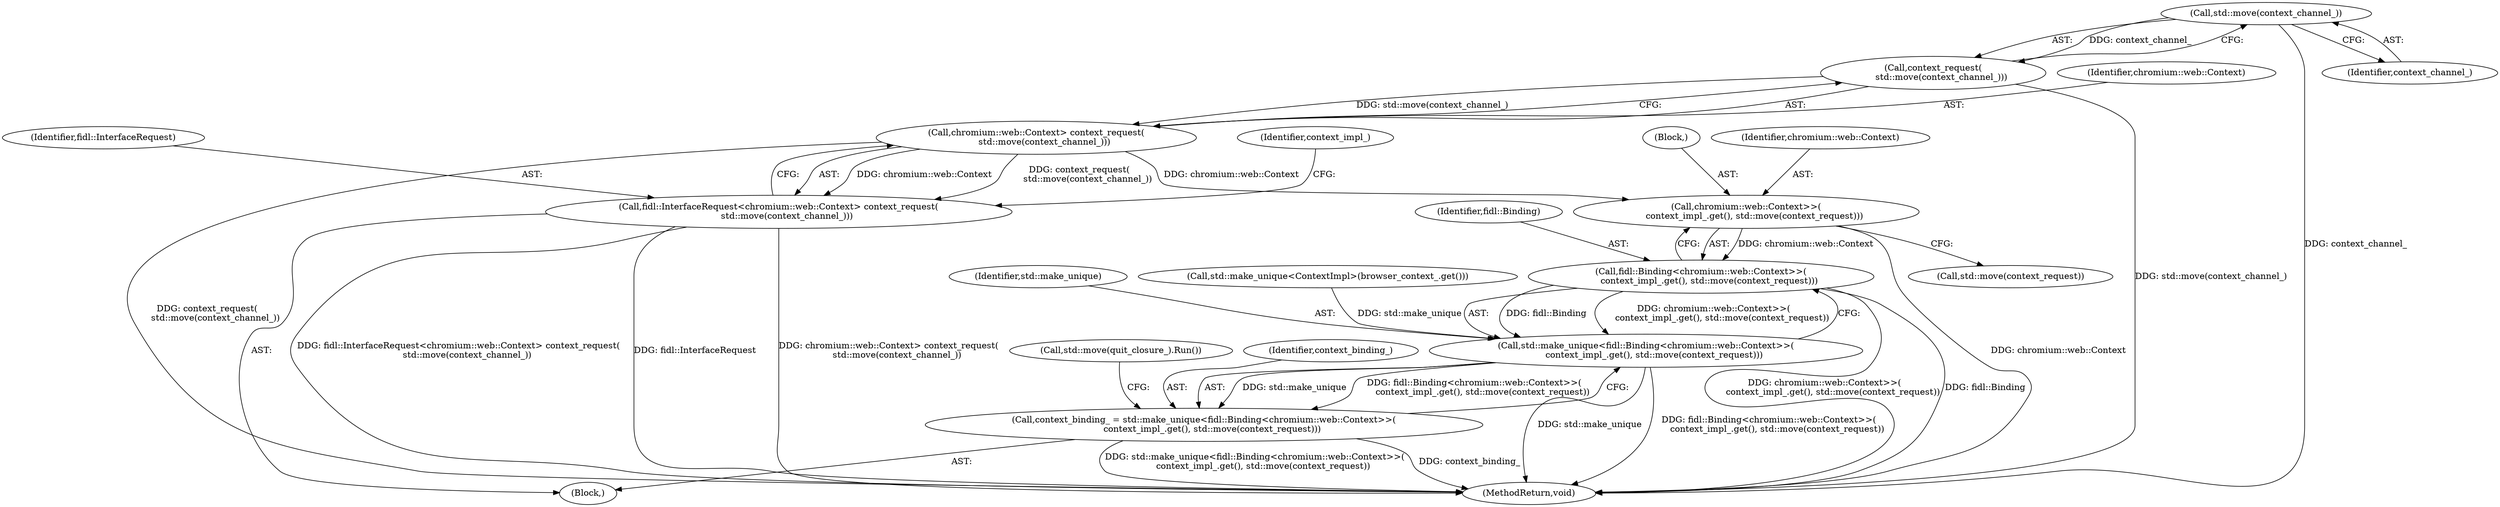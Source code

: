 digraph "1_Chrome_6a60f01228557982e6508c5919cc21fcfddf110b_8@API" {
"1000139" [label="(Call,std::move(context_channel_))"];
"1000138" [label="(Call,context_request(\n      std::move(context_channel_)))"];
"1000136" [label="(Call,chromium::web::Context> context_request(\n      std::move(context_channel_)))"];
"1000134" [label="(Call,fidl::InterfaceRequest<chromium::web::Context> context_request(\n      std::move(context_channel_)))"];
"1000154" [label="(Call,chromium::web::Context>>(\n      context_impl_.get(), std::move(context_request)))"];
"1000152" [label="(Call,fidl::Binding<chromium::web::Context>>(\n      context_impl_.get(), std::move(context_request)))"];
"1000150" [label="(Call,std::make_unique<fidl::Binding<chromium::web::Context>>(\n      context_impl_.get(), std::move(context_request)))"];
"1000148" [label="(Call,context_binding_ = std::make_unique<fidl::Binding<chromium::web::Context>>(\n      context_impl_.get(), std::move(context_request)))"];
"1000154" [label="(Call,chromium::web::Context>>(\n      context_impl_.get(), std::move(context_request)))"];
"1000101" [label="(Block,)"];
"1000162" [label="(MethodReturn,void)"];
"1000142" [label="(Identifier,context_impl_)"];
"1000138" [label="(Call,context_request(\n      std::move(context_channel_)))"];
"1000140" [label="(Identifier,context_channel_)"];
"1000153" [label="(Identifier,fidl::Binding)"];
"1000156" [label="(Block,)"];
"1000155" [label="(Identifier,chromium::web::Context)"];
"1000136" [label="(Call,chromium::web::Context> context_request(\n      std::move(context_channel_)))"];
"1000161" [label="(Call,std::move(quit_closure_).Run())"];
"1000135" [label="(Identifier,fidl::InterfaceRequest)"];
"1000150" [label="(Call,std::make_unique<fidl::Binding<chromium::web::Context>>(\n      context_impl_.get(), std::move(context_request)))"];
"1000151" [label="(Identifier,std::make_unique)"];
"1000134" [label="(Call,fidl::InterfaceRequest<chromium::web::Context> context_request(\n      std::move(context_channel_)))"];
"1000149" [label="(Identifier,context_binding_)"];
"1000152" [label="(Call,fidl::Binding<chromium::web::Context>>(\n      context_impl_.get(), std::move(context_request)))"];
"1000158" [label="(Call,std::move(context_request))"];
"1000139" [label="(Call,std::move(context_channel_))"];
"1000137" [label="(Identifier,chromium::web::Context)"];
"1000148" [label="(Call,context_binding_ = std::make_unique<fidl::Binding<chromium::web::Context>>(\n      context_impl_.get(), std::move(context_request)))"];
"1000143" [label="(Call,std::make_unique<ContextImpl>(browser_context_.get()))"];
"1000139" -> "1000138"  [label="AST: "];
"1000139" -> "1000140"  [label="CFG: "];
"1000140" -> "1000139"  [label="AST: "];
"1000138" -> "1000139"  [label="CFG: "];
"1000139" -> "1000162"  [label="DDG: context_channel_"];
"1000139" -> "1000138"  [label="DDG: context_channel_"];
"1000138" -> "1000136"  [label="AST: "];
"1000136" -> "1000138"  [label="CFG: "];
"1000138" -> "1000162"  [label="DDG: std::move(context_channel_)"];
"1000138" -> "1000136"  [label="DDG: std::move(context_channel_)"];
"1000136" -> "1000134"  [label="AST: "];
"1000137" -> "1000136"  [label="AST: "];
"1000134" -> "1000136"  [label="CFG: "];
"1000136" -> "1000162"  [label="DDG: context_request(\n      std::move(context_channel_))"];
"1000136" -> "1000134"  [label="DDG: chromium::web::Context"];
"1000136" -> "1000134"  [label="DDG: context_request(\n      std::move(context_channel_))"];
"1000136" -> "1000154"  [label="DDG: chromium::web::Context"];
"1000134" -> "1000101"  [label="AST: "];
"1000135" -> "1000134"  [label="AST: "];
"1000142" -> "1000134"  [label="CFG: "];
"1000134" -> "1000162"  [label="DDG: fidl::InterfaceRequest<chromium::web::Context> context_request(\n      std::move(context_channel_))"];
"1000134" -> "1000162"  [label="DDG: fidl::InterfaceRequest"];
"1000134" -> "1000162"  [label="DDG: chromium::web::Context> context_request(\n      std::move(context_channel_))"];
"1000154" -> "1000152"  [label="AST: "];
"1000154" -> "1000158"  [label="CFG: "];
"1000155" -> "1000154"  [label="AST: "];
"1000156" -> "1000154"  [label="AST: "];
"1000152" -> "1000154"  [label="CFG: "];
"1000154" -> "1000162"  [label="DDG: chromium::web::Context"];
"1000154" -> "1000152"  [label="DDG: chromium::web::Context"];
"1000152" -> "1000150"  [label="AST: "];
"1000153" -> "1000152"  [label="AST: "];
"1000150" -> "1000152"  [label="CFG: "];
"1000152" -> "1000162"  [label="DDG: chromium::web::Context>>(\n      context_impl_.get(), std::move(context_request))"];
"1000152" -> "1000162"  [label="DDG: fidl::Binding"];
"1000152" -> "1000150"  [label="DDG: fidl::Binding"];
"1000152" -> "1000150"  [label="DDG: chromium::web::Context>>(\n      context_impl_.get(), std::move(context_request))"];
"1000150" -> "1000148"  [label="AST: "];
"1000151" -> "1000150"  [label="AST: "];
"1000148" -> "1000150"  [label="CFG: "];
"1000150" -> "1000162"  [label="DDG: std::make_unique"];
"1000150" -> "1000162"  [label="DDG: fidl::Binding<chromium::web::Context>>(\n      context_impl_.get(), std::move(context_request))"];
"1000150" -> "1000148"  [label="DDG: std::make_unique"];
"1000150" -> "1000148"  [label="DDG: fidl::Binding<chromium::web::Context>>(\n      context_impl_.get(), std::move(context_request))"];
"1000143" -> "1000150"  [label="DDG: std::make_unique"];
"1000148" -> "1000101"  [label="AST: "];
"1000149" -> "1000148"  [label="AST: "];
"1000161" -> "1000148"  [label="CFG: "];
"1000148" -> "1000162"  [label="DDG: std::make_unique<fidl::Binding<chromium::web::Context>>(\n      context_impl_.get(), std::move(context_request))"];
"1000148" -> "1000162"  [label="DDG: context_binding_"];
}
